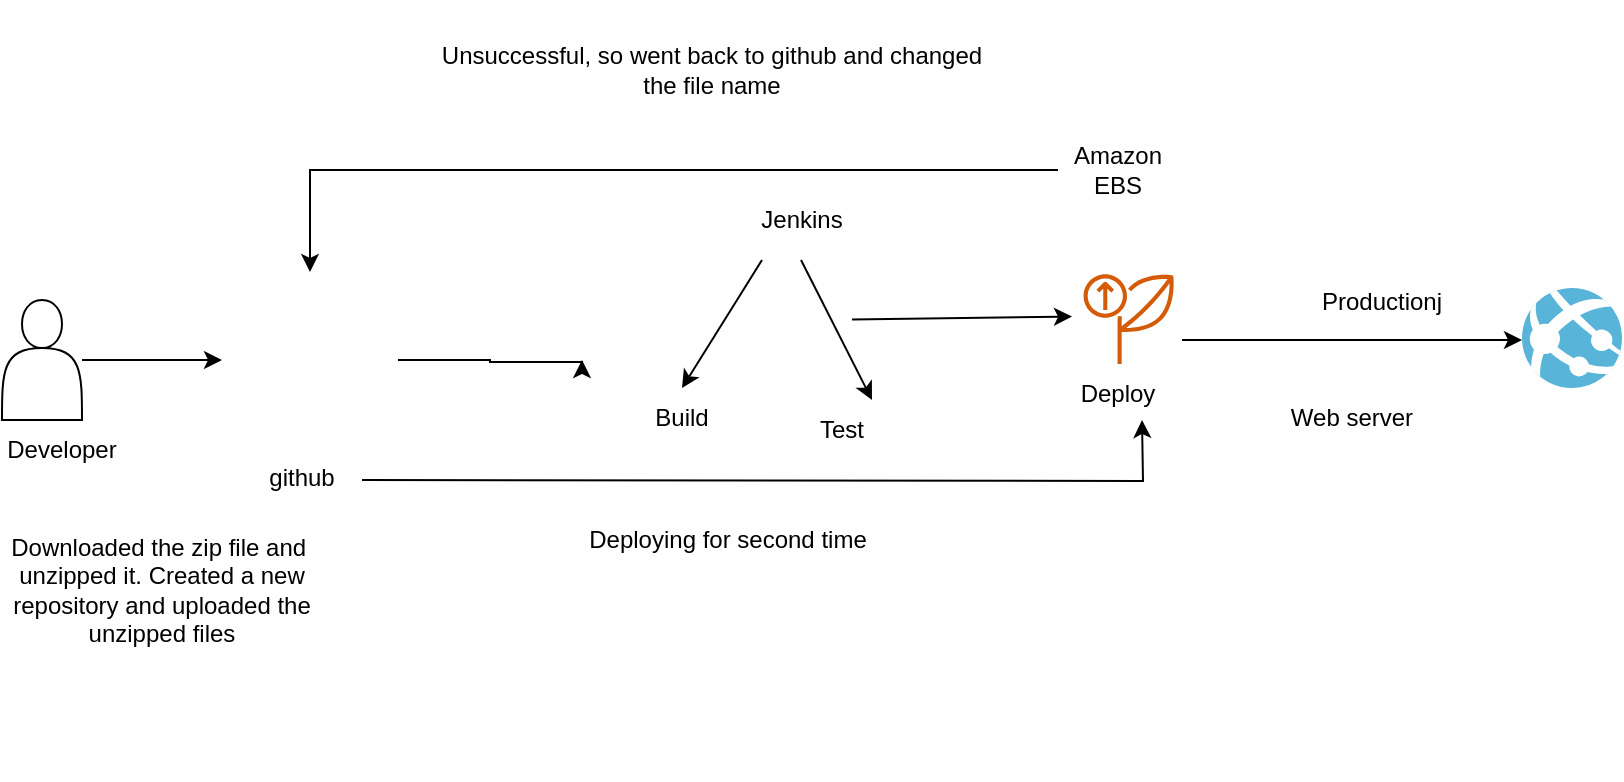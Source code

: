<mxfile version="21.6.6" type="device">
  <diagram name="Page-1" id="6rssi9lFLYDIzwEnj2-W">
    <mxGraphModel dx="1164" dy="894" grid="1" gridSize="10" guides="1" tooltips="1" connect="1" arrows="1" fold="1" page="1" pageScale="1" pageWidth="850" pageHeight="1100" math="0" shadow="0">
      <root>
        <mxCell id="0" />
        <mxCell id="1" parent="0" />
        <mxCell id="D1wfr8giKEzb2r5uKM3r-3" style="edgeStyle=orthogonalEdgeStyle;rounded=0;orthogonalLoop=1;jettySize=auto;html=1;" edge="1" parent="1" source="D1wfr8giKEzb2r5uKM3r-1" target="D1wfr8giKEzb2r5uKM3r-4">
          <mxGeometry relative="1" as="geometry">
            <mxPoint x="160" y="400" as="targetPoint" />
          </mxGeometry>
        </mxCell>
        <mxCell id="D1wfr8giKEzb2r5uKM3r-1" value="" style="shape=actor;whiteSpace=wrap;html=1;" vertex="1" parent="1">
          <mxGeometry y="370" width="40" height="60" as="geometry" />
        </mxCell>
        <mxCell id="D1wfr8giKEzb2r5uKM3r-2" value="Developer" style="text;html=1;strokeColor=none;fillColor=none;align=center;verticalAlign=middle;whiteSpace=wrap;rounded=0;" vertex="1" parent="1">
          <mxGeometry y="430" width="60" height="30" as="geometry" />
        </mxCell>
        <mxCell id="D1wfr8giKEzb2r5uKM3r-8" style="edgeStyle=orthogonalEdgeStyle;rounded=0;orthogonalLoop=1;jettySize=auto;html=1;" edge="1" parent="1" source="D1wfr8giKEzb2r5uKM3r-4">
          <mxGeometry relative="1" as="geometry">
            <mxPoint x="290" y="400" as="targetPoint" />
            <Array as="points">
              <mxPoint x="244" y="400" />
              <mxPoint x="244" y="401" />
            </Array>
          </mxGeometry>
        </mxCell>
        <mxCell id="D1wfr8giKEzb2r5uKM3r-4" value="" style="shape=image;html=1;verticalAlign=top;verticalLabelPosition=bottom;labelBackgroundColor=#ffffff;imageAspect=0;aspect=fixed;image=https://cdn4.iconfinder.com/data/icons/miu-black-social-2/60/github-128.png" vertex="1" parent="1">
          <mxGeometry x="110" y="356" width="88" height="88" as="geometry" />
        </mxCell>
        <mxCell id="D1wfr8giKEzb2r5uKM3r-5" value="github" style="text;html=1;strokeColor=none;fillColor=none;align=center;verticalAlign=middle;whiteSpace=wrap;rounded=0;" vertex="1" parent="1">
          <mxGeometry x="120" y="444" width="60" height="30" as="geometry" />
        </mxCell>
        <mxCell id="D1wfr8giKEzb2r5uKM3r-6" value="Jenkins" style="text;html=1;strokeColor=none;fillColor=none;align=center;verticalAlign=middle;whiteSpace=wrap;rounded=0;" vertex="1" parent="1">
          <mxGeometry x="330" y="310" width="140" height="40" as="geometry" />
        </mxCell>
        <mxCell id="D1wfr8giKEzb2r5uKM3r-9" value="" style="endArrow=classic;html=1;rounded=0;entryX=0.5;entryY=0;entryDx=0;entryDy=0;" edge="1" parent="1" target="D1wfr8giKEzb2r5uKM3r-13">
          <mxGeometry width="50" height="50" relative="1" as="geometry">
            <mxPoint x="380" y="350" as="sourcePoint" />
            <mxPoint x="371.304" y="450" as="targetPoint" />
          </mxGeometry>
        </mxCell>
        <mxCell id="D1wfr8giKEzb2r5uKM3r-10" value="" style="endArrow=classic;html=1;rounded=0;entryX=0.75;entryY=0;entryDx=0;entryDy=0;" edge="1" parent="1" target="D1wfr8giKEzb2r5uKM3r-14">
          <mxGeometry width="50" height="50" relative="1" as="geometry">
            <mxPoint x="399.5" y="350" as="sourcePoint" />
            <mxPoint x="399.5" y="420" as="targetPoint" />
          </mxGeometry>
        </mxCell>
        <mxCell id="D1wfr8giKEzb2r5uKM3r-12" value="Deploy" style="text;html=1;strokeColor=none;fillColor=none;align=center;verticalAlign=middle;whiteSpace=wrap;rounded=0;" vertex="1" parent="1">
          <mxGeometry x="528" y="402" width="60" height="30" as="geometry" />
        </mxCell>
        <mxCell id="D1wfr8giKEzb2r5uKM3r-13" value="Build" style="text;html=1;strokeColor=none;fillColor=none;align=center;verticalAlign=middle;whiteSpace=wrap;rounded=0;" vertex="1" parent="1">
          <mxGeometry x="310" y="414" width="60" height="30" as="geometry" />
        </mxCell>
        <mxCell id="D1wfr8giKEzb2r5uKM3r-14" value="Test" style="text;html=1;strokeColor=none;fillColor=none;align=center;verticalAlign=middle;whiteSpace=wrap;rounded=0;" vertex="1" parent="1">
          <mxGeometry x="390" y="420" width="60" height="30" as="geometry" />
        </mxCell>
        <mxCell id="D1wfr8giKEzb2r5uKM3r-18" value="" style="image;sketch=0;aspect=fixed;html=1;points=[];align=center;fontSize=12;image=img/lib/mscae/App_Services.svg;" vertex="1" parent="1">
          <mxGeometry x="760" y="364" width="50" height="50" as="geometry" />
        </mxCell>
        <mxCell id="D1wfr8giKEzb2r5uKM3r-19" value="" style="endArrow=classic;html=1;rounded=0;" edge="1" parent="1">
          <mxGeometry width="50" height="50" relative="1" as="geometry">
            <mxPoint x="590" y="390" as="sourcePoint" />
            <mxPoint x="760" y="390" as="targetPoint" />
          </mxGeometry>
        </mxCell>
        <mxCell id="D1wfr8giKEzb2r5uKM3r-20" value="Productionj" style="text;html=1;strokeColor=none;fillColor=none;align=center;verticalAlign=middle;whiteSpace=wrap;rounded=0;" vertex="1" parent="1">
          <mxGeometry x="660" y="356" width="60" height="30" as="geometry" />
        </mxCell>
        <mxCell id="D1wfr8giKEzb2r5uKM3r-21" value="Web server" style="text;html=1;strokeColor=none;fillColor=none;align=center;verticalAlign=middle;whiteSpace=wrap;rounded=0;" vertex="1" parent="1">
          <mxGeometry x="600" y="414" width="150" height="30" as="geometry" />
        </mxCell>
        <mxCell id="D1wfr8giKEzb2r5uKM3r-25" value="" style="sketch=0;outlineConnect=0;fontColor=#232F3E;gradientColor=none;fillColor=#D45B07;strokeColor=none;dashed=0;verticalLabelPosition=bottom;verticalAlign=top;align=center;html=1;fontSize=12;fontStyle=0;aspect=fixed;pointerEvents=1;shape=mxgraph.aws4.deployment;" vertex="1" parent="1">
          <mxGeometry x="540" y="356" width="48" height="46" as="geometry" />
        </mxCell>
        <mxCell id="D1wfr8giKEzb2r5uKM3r-26" value="" style="endArrow=classic;html=1;rounded=0;" edge="1" parent="1">
          <mxGeometry width="50" height="50" relative="1" as="geometry">
            <mxPoint x="425" y="379.75" as="sourcePoint" />
            <mxPoint x="535" y="378.25" as="targetPoint" />
          </mxGeometry>
        </mxCell>
        <mxCell id="D1wfr8giKEzb2r5uKM3r-27" value="Downloaded the zip file and&amp;nbsp; unzipped it. Created a new repository and uploaded the unzipped files" style="text;html=1;strokeColor=none;fillColor=none;align=center;verticalAlign=middle;whiteSpace=wrap;rounded=0;" vertex="1" parent="1">
          <mxGeometry y="420" width="160" height="190" as="geometry" />
        </mxCell>
        <mxCell id="D1wfr8giKEzb2r5uKM3r-34" style="edgeStyle=orthogonalEdgeStyle;rounded=0;orthogonalLoop=1;jettySize=auto;html=1;" edge="1" parent="1" source="D1wfr8giKEzb2r5uKM3r-29" target="D1wfr8giKEzb2r5uKM3r-4">
          <mxGeometry relative="1" as="geometry" />
        </mxCell>
        <mxCell id="D1wfr8giKEzb2r5uKM3r-29" value="Amazon EBS" style="text;html=1;strokeColor=none;fillColor=none;align=center;verticalAlign=middle;whiteSpace=wrap;rounded=0;" vertex="1" parent="1">
          <mxGeometry x="528" y="290" width="60" height="30" as="geometry" />
        </mxCell>
        <mxCell id="D1wfr8giKEzb2r5uKM3r-30" value="Unsuccessful, so went back to github and changed the file name" style="text;html=1;strokeColor=none;fillColor=none;align=center;verticalAlign=middle;whiteSpace=wrap;rounded=0;" vertex="1" parent="1">
          <mxGeometry x="210" y="220" width="290" height="70" as="geometry" />
        </mxCell>
        <mxCell id="D1wfr8giKEzb2r5uKM3r-35" style="edgeStyle=orthogonalEdgeStyle;rounded=0;orthogonalLoop=1;jettySize=auto;html=1;" edge="1" parent="1">
          <mxGeometry relative="1" as="geometry">
            <mxPoint x="180" y="460" as="sourcePoint" />
            <mxPoint x="570" y="430" as="targetPoint" />
          </mxGeometry>
        </mxCell>
        <mxCell id="D1wfr8giKEzb2r5uKM3r-36" value="Deploying for second time" style="text;html=1;strokeColor=none;fillColor=none;align=center;verticalAlign=middle;whiteSpace=wrap;rounded=0;" vertex="1" parent="1">
          <mxGeometry x="198" y="470" width="330" height="40" as="geometry" />
        </mxCell>
      </root>
    </mxGraphModel>
  </diagram>
</mxfile>
